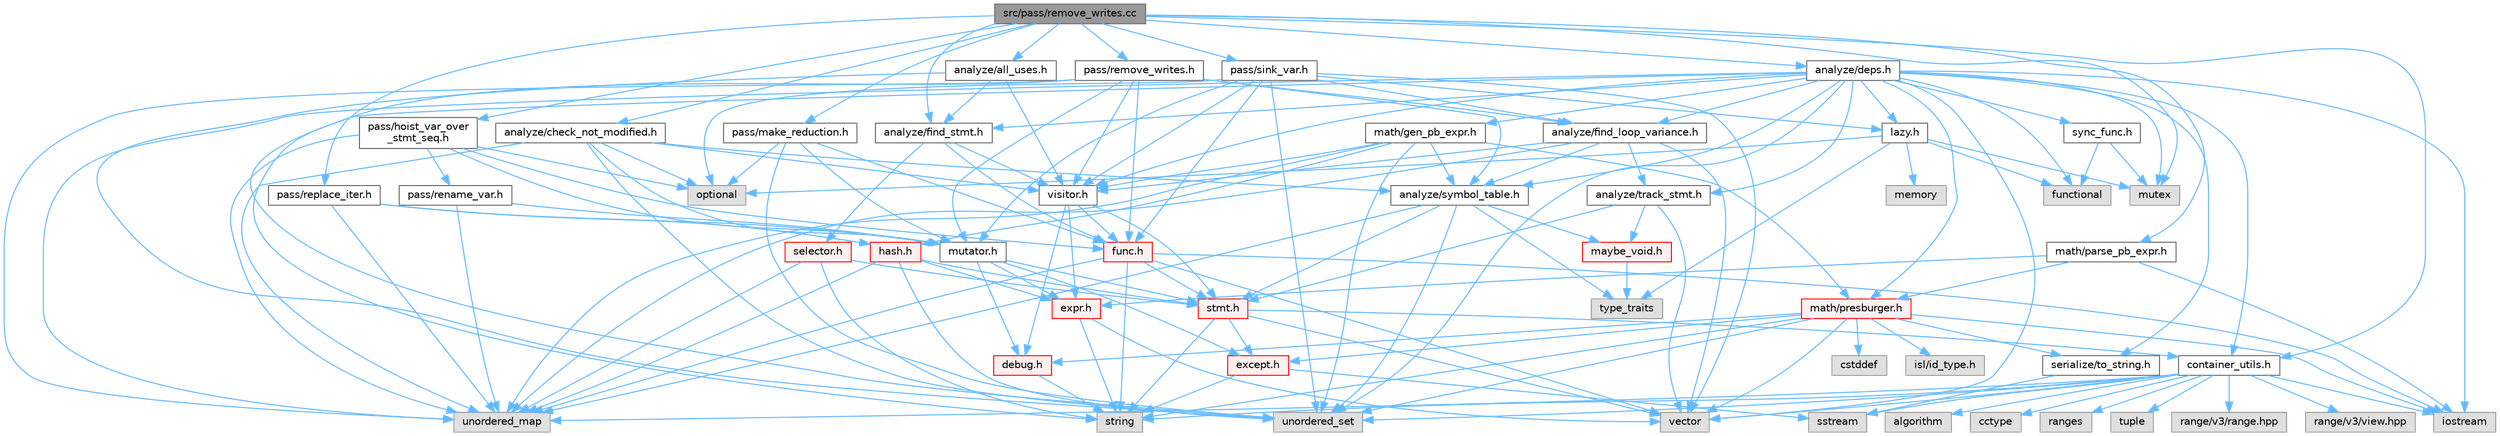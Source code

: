 digraph "src/pass/remove_writes.cc"
{
 // LATEX_PDF_SIZE
  bgcolor="transparent";
  edge [fontname=Helvetica,fontsize=10,labelfontname=Helvetica,labelfontsize=10];
  node [fontname=Helvetica,fontsize=10,shape=box,height=0.2,width=0.4];
  Node1 [label="src/pass/remove_writes.cc",height=0.2,width=0.4,color="gray40", fillcolor="grey60", style="filled", fontcolor="black",tooltip=" "];
  Node1 -> Node2 [color="steelblue1",style="solid"];
  Node2 [label="mutex",height=0.2,width=0.4,color="grey60", fillcolor="#E0E0E0", style="filled",tooltip=" "];
  Node1 -> Node3 [color="steelblue1",style="solid"];
  Node3 [label="analyze/all_uses.h",height=0.2,width=0.4,color="grey40", fillcolor="white", style="filled",URL="$all__uses_8h.html",tooltip=" "];
  Node3 -> Node4 [color="steelblue1",style="solid"];
  Node4 [label="unordered_set",height=0.2,width=0.4,color="grey60", fillcolor="#E0E0E0", style="filled",tooltip=" "];
  Node3 -> Node5 [color="steelblue1",style="solid"];
  Node5 [label="analyze/find_stmt.h",height=0.2,width=0.4,color="grey40", fillcolor="white", style="filled",URL="$find__stmt_8h.html",tooltip=" "];
  Node5 -> Node6 [color="steelblue1",style="solid"];
  Node6 [label="func.h",height=0.2,width=0.4,color="red", fillcolor="#FFF0F0", style="filled",URL="$func_8h.html",tooltip=" "];
  Node6 -> Node7 [color="steelblue1",style="solid"];
  Node7 [label="iostream",height=0.2,width=0.4,color="grey60", fillcolor="#E0E0E0", style="filled",tooltip=" "];
  Node6 -> Node8 [color="steelblue1",style="solid"];
  Node8 [label="string",height=0.2,width=0.4,color="grey60", fillcolor="#E0E0E0", style="filled",tooltip=" "];
  Node6 -> Node9 [color="steelblue1",style="solid"];
  Node9 [label="unordered_map",height=0.2,width=0.4,color="grey60", fillcolor="#E0E0E0", style="filled",tooltip=" "];
  Node6 -> Node11 [color="steelblue1",style="solid"];
  Node11 [label="vector",height=0.2,width=0.4,color="grey60", fillcolor="#E0E0E0", style="filled",tooltip=" "];
  Node6 -> Node50 [color="steelblue1",style="solid"];
  Node50 [label="stmt.h",height=0.2,width=0.4,color="red", fillcolor="#FFF0F0", style="filled",URL="$stmt_8h.html",tooltip=" "];
  Node50 -> Node8 [color="steelblue1",style="solid"];
  Node50 -> Node11 [color="steelblue1",style="solid"];
  Node50 -> Node34 [color="steelblue1",style="solid"];
  Node34 [label="container_utils.h",height=0.2,width=0.4,color="grey40", fillcolor="white", style="filled",URL="$container__utils_8h.html",tooltip=" "];
  Node34 -> Node35 [color="steelblue1",style="solid"];
  Node35 [label="algorithm",height=0.2,width=0.4,color="grey60", fillcolor="#E0E0E0", style="filled",tooltip=" "];
  Node34 -> Node36 [color="steelblue1",style="solid"];
  Node36 [label="cctype",height=0.2,width=0.4,color="grey60", fillcolor="#E0E0E0", style="filled",tooltip=" "];
  Node34 -> Node7 [color="steelblue1",style="solid"];
  Node34 -> Node37 [color="steelblue1",style="solid"];
  Node37 [label="ranges",height=0.2,width=0.4,color="grey60", fillcolor="#E0E0E0", style="filled",tooltip=" "];
  Node34 -> Node28 [color="steelblue1",style="solid"];
  Node28 [label="sstream",height=0.2,width=0.4,color="grey60", fillcolor="#E0E0E0", style="filled",tooltip=" "];
  Node34 -> Node8 [color="steelblue1",style="solid"];
  Node34 -> Node38 [color="steelblue1",style="solid"];
  Node38 [label="tuple",height=0.2,width=0.4,color="grey60", fillcolor="#E0E0E0", style="filled",tooltip=" "];
  Node34 -> Node9 [color="steelblue1",style="solid"];
  Node34 -> Node4 [color="steelblue1",style="solid"];
  Node34 -> Node11 [color="steelblue1",style="solid"];
  Node34 -> Node39 [color="steelblue1",style="solid"];
  Node39 [label="range/v3/range.hpp",height=0.2,width=0.4,color="grey60", fillcolor="#E0E0E0", style="filled",tooltip=" "];
  Node34 -> Node40 [color="steelblue1",style="solid"];
  Node40 [label="range/v3/view.hpp",height=0.2,width=0.4,color="grey60", fillcolor="#E0E0E0", style="filled",tooltip=" "];
  Node50 -> Node27 [color="steelblue1",style="solid"];
  Node27 [label="except.h",height=0.2,width=0.4,color="red", fillcolor="#FFF0F0", style="filled",URL="$except_8h.html",tooltip=" "];
  Node27 -> Node28 [color="steelblue1",style="solid"];
  Node27 -> Node8 [color="steelblue1",style="solid"];
  Node5 -> Node57 [color="steelblue1",style="solid"];
  Node57 [label="selector.h",height=0.2,width=0.4,color="red", fillcolor="#FFF0F0", style="filled",URL="$selector_8h.html",tooltip=" "];
  Node57 -> Node8 [color="steelblue1",style="solid"];
  Node57 -> Node9 [color="steelblue1",style="solid"];
  Node57 -> Node50 [color="steelblue1",style="solid"];
  Node5 -> Node58 [color="steelblue1",style="solid"];
  Node58 [label="visitor.h",height=0.2,width=0.4,color="grey40", fillcolor="white", style="filled",URL="$visitor_8h.html",tooltip=" "];
  Node58 -> Node59 [color="steelblue1",style="solid"];
  Node59 [label="debug.h",height=0.2,width=0.4,color="red", fillcolor="#FFF0F0", style="filled",URL="$debug_8h.html",tooltip=" "];
  Node59 -> Node8 [color="steelblue1",style="solid"];
  Node58 -> Node43 [color="steelblue1",style="solid"];
  Node43 [label="expr.h",height=0.2,width=0.4,color="red", fillcolor="#FFF0F0", style="filled",URL="$expr_8h.html",tooltip=" "];
  Node43 -> Node8 [color="steelblue1",style="solid"];
  Node43 -> Node11 [color="steelblue1",style="solid"];
  Node58 -> Node6 [color="steelblue1",style="solid"];
  Node58 -> Node50 [color="steelblue1",style="solid"];
  Node3 -> Node58 [color="steelblue1",style="solid"];
  Node1 -> Node62 [color="steelblue1",style="solid"];
  Node62 [label="analyze/check_not_modified.h",height=0.2,width=0.4,color="grey40", fillcolor="white", style="filled",URL="$check__not__modified_8h.html",tooltip=" "];
  Node62 -> Node15 [color="steelblue1",style="solid"];
  Node15 [label="optional",height=0.2,width=0.4,color="grey60", fillcolor="#E0E0E0", style="filled",tooltip=" "];
  Node62 -> Node9 [color="steelblue1",style="solid"];
  Node62 -> Node4 [color="steelblue1",style="solid"];
  Node62 -> Node63 [color="steelblue1",style="solid"];
  Node63 [label="analyze/symbol_table.h",height=0.2,width=0.4,color="grey40", fillcolor="white", style="filled",URL="$symbol__table_8h.html",tooltip=" "];
  Node63 -> Node23 [color="steelblue1",style="solid"];
  Node23 [label="type_traits",height=0.2,width=0.4,color="grey60", fillcolor="#E0E0E0", style="filled",tooltip=" "];
  Node63 -> Node9 [color="steelblue1",style="solid"];
  Node63 -> Node4 [color="steelblue1",style="solid"];
  Node63 -> Node64 [color="steelblue1",style="solid"];
  Node64 [label="maybe_void.h",height=0.2,width=0.4,color="red", fillcolor="#FFF0F0", style="filled",URL="$maybe__void_8h.html",tooltip=" "];
  Node64 -> Node23 [color="steelblue1",style="solid"];
  Node63 -> Node50 [color="steelblue1",style="solid"];
  Node62 -> Node65 [color="steelblue1",style="solid"];
  Node65 [label="mutator.h",height=0.2,width=0.4,color="grey40", fillcolor="white", style="filled",URL="$mutator_8h.html",tooltip=" "];
  Node65 -> Node59 [color="steelblue1",style="solid"];
  Node65 -> Node27 [color="steelblue1",style="solid"];
  Node65 -> Node43 [color="steelblue1",style="solid"];
  Node65 -> Node50 [color="steelblue1",style="solid"];
  Node62 -> Node58 [color="steelblue1",style="solid"];
  Node1 -> Node66 [color="steelblue1",style="solid"];
  Node66 [label="analyze/deps.h",height=0.2,width=0.4,color="grey40", fillcolor="white", style="filled",URL="$deps_8h.html",tooltip=" "];
  Node66 -> Node14 [color="steelblue1",style="solid"];
  Node14 [label="functional",height=0.2,width=0.4,color="grey60", fillcolor="#E0E0E0", style="filled",tooltip=" "];
  Node66 -> Node7 [color="steelblue1",style="solid"];
  Node66 -> Node2 [color="steelblue1",style="solid"];
  Node66 -> Node8 [color="steelblue1",style="solid"];
  Node66 -> Node9 [color="steelblue1",style="solid"];
  Node66 -> Node4 [color="steelblue1",style="solid"];
  Node66 -> Node11 [color="steelblue1",style="solid"];
  Node66 -> Node67 [color="steelblue1",style="solid"];
  Node67 [label="analyze/find_loop_variance.h",height=0.2,width=0.4,color="grey40", fillcolor="white", style="filled",URL="$find__loop__variance_8h.html",tooltip=" "];
  Node67 -> Node9 [color="steelblue1",style="solid"];
  Node67 -> Node11 [color="steelblue1",style="solid"];
  Node67 -> Node63 [color="steelblue1",style="solid"];
  Node67 -> Node68 [color="steelblue1",style="solid"];
  Node68 [label="analyze/track_stmt.h",height=0.2,width=0.4,color="grey40", fillcolor="white", style="filled",URL="$track__stmt_8h.html",tooltip=" "];
  Node68 -> Node11 [color="steelblue1",style="solid"];
  Node68 -> Node64 [color="steelblue1",style="solid"];
  Node68 -> Node50 [color="steelblue1",style="solid"];
  Node67 -> Node58 [color="steelblue1",style="solid"];
  Node66 -> Node5 [color="steelblue1",style="solid"];
  Node66 -> Node63 [color="steelblue1",style="solid"];
  Node66 -> Node68 [color="steelblue1",style="solid"];
  Node66 -> Node34 [color="steelblue1",style="solid"];
  Node66 -> Node69 [color="steelblue1",style="solid"];
  Node69 [label="lazy.h",height=0.2,width=0.4,color="grey40", fillcolor="white", style="filled",URL="$lazy_8h.html",tooltip=" "];
  Node69 -> Node14 [color="steelblue1",style="solid"];
  Node69 -> Node22 [color="steelblue1",style="solid"];
  Node22 [label="memory",height=0.2,width=0.4,color="grey60", fillcolor="#E0E0E0", style="filled",tooltip=" "];
  Node69 -> Node2 [color="steelblue1",style="solid"];
  Node69 -> Node15 [color="steelblue1",style="solid"];
  Node69 -> Node23 [color="steelblue1",style="solid"];
  Node66 -> Node70 [color="steelblue1",style="solid"];
  Node70 [label="math/gen_pb_expr.h",height=0.2,width=0.4,color="grey40", fillcolor="white", style="filled",URL="$gen__pb__expr_8h.html",tooltip=" "];
  Node70 -> Node9 [color="steelblue1",style="solid"];
  Node70 -> Node4 [color="steelblue1",style="solid"];
  Node70 -> Node63 [color="steelblue1",style="solid"];
  Node70 -> Node71 [color="steelblue1",style="solid"];
  Node71 [label="hash.h",height=0.2,width=0.4,color="red", fillcolor="#FFF0F0", style="filled",URL="$hash_8h.html",tooltip=" "];
  Node71 -> Node9 [color="steelblue1",style="solid"];
  Node71 -> Node4 [color="steelblue1",style="solid"];
  Node71 -> Node43 [color="steelblue1",style="solid"];
  Node71 -> Node50 [color="steelblue1",style="solid"];
  Node70 -> Node72 [color="steelblue1",style="solid"];
  Node72 [label="math/presburger.h",height=0.2,width=0.4,color="red", fillcolor="#FFF0F0", style="filled",URL="$presburger_8h.html",tooltip=" "];
  Node72 -> Node73 [color="steelblue1",style="solid"];
  Node73 [label="cstddef",height=0.2,width=0.4,color="grey60", fillcolor="#E0E0E0", style="filled",tooltip=" "];
  Node72 -> Node7 [color="steelblue1",style="solid"];
  Node72 -> Node74 [color="steelblue1",style="solid"];
  Node74 [label="isl/id_type.h",height=0.2,width=0.4,color="grey60", fillcolor="#E0E0E0", style="filled",tooltip=" "];
  Node72 -> Node8 [color="steelblue1",style="solid"];
  Node72 -> Node4 [color="steelblue1",style="solid"];
  Node72 -> Node11 [color="steelblue1",style="solid"];
  Node72 -> Node59 [color="steelblue1",style="solid"];
  Node72 -> Node27 [color="steelblue1",style="solid"];
  Node72 -> Node30 [color="steelblue1",style="solid"];
  Node30 [label="serialize/to_string.h",height=0.2,width=0.4,color="grey40", fillcolor="white", style="filled",URL="$to__string_8h.html",tooltip=" "];
  Node30 -> Node28 [color="steelblue1",style="solid"];
  Node70 -> Node58 [color="steelblue1",style="solid"];
  Node66 -> Node72 [color="steelblue1",style="solid"];
  Node66 -> Node30 [color="steelblue1",style="solid"];
  Node66 -> Node89 [color="steelblue1",style="solid"];
  Node89 [label="sync_func.h",height=0.2,width=0.4,color="grey40", fillcolor="white", style="filled",URL="$sync__func_8h.html",tooltip=" "];
  Node89 -> Node14 [color="steelblue1",style="solid"];
  Node89 -> Node2 [color="steelblue1",style="solid"];
  Node66 -> Node58 [color="steelblue1",style="solid"];
  Node1 -> Node5 [color="steelblue1",style="solid"];
  Node1 -> Node34 [color="steelblue1",style="solid"];
  Node1 -> Node90 [color="steelblue1",style="solid"];
  Node90 [label="math/parse_pb_expr.h",height=0.2,width=0.4,color="grey40", fillcolor="white", style="filled",URL="$parse__pb__expr_8h.html",tooltip=" "];
  Node90 -> Node7 [color="steelblue1",style="solid"];
  Node90 -> Node43 [color="steelblue1",style="solid"];
  Node90 -> Node72 [color="steelblue1",style="solid"];
  Node1 -> Node91 [color="steelblue1",style="solid"];
  Node91 [label="pass/hoist_var_over\l_stmt_seq.h",height=0.2,width=0.4,color="grey40", fillcolor="white", style="filled",URL="$hoist__var__over__stmt__seq_8h.html",tooltip=" "];
  Node91 -> Node15 [color="steelblue1",style="solid"];
  Node91 -> Node9 [color="steelblue1",style="solid"];
  Node91 -> Node6 [color="steelblue1",style="solid"];
  Node91 -> Node65 [color="steelblue1",style="solid"];
  Node91 -> Node92 [color="steelblue1",style="solid"];
  Node92 [label="pass/rename_var.h",height=0.2,width=0.4,color="grey40", fillcolor="white", style="filled",URL="$rename__var_8h.html",tooltip=" "];
  Node92 -> Node9 [color="steelblue1",style="solid"];
  Node92 -> Node65 [color="steelblue1",style="solid"];
  Node1 -> Node93 [color="steelblue1",style="solid"];
  Node93 [label="pass/make_reduction.h",height=0.2,width=0.4,color="grey40", fillcolor="white", style="filled",URL="$make__reduction_8h.html",tooltip=" "];
  Node93 -> Node15 [color="steelblue1",style="solid"];
  Node93 -> Node4 [color="steelblue1",style="solid"];
  Node93 -> Node6 [color="steelblue1",style="solid"];
  Node93 -> Node65 [color="steelblue1",style="solid"];
  Node1 -> Node94 [color="steelblue1",style="solid"];
  Node94 [label="pass/remove_writes.h",height=0.2,width=0.4,color="grey40", fillcolor="white", style="filled",URL="$remove__writes_8h.html",tooltip=" "];
  Node94 -> Node9 [color="steelblue1",style="solid"];
  Node94 -> Node4 [color="steelblue1",style="solid"];
  Node94 -> Node67 [color="steelblue1",style="solid"];
  Node94 -> Node63 [color="steelblue1",style="solid"];
  Node94 -> Node6 [color="steelblue1",style="solid"];
  Node94 -> Node65 [color="steelblue1",style="solid"];
  Node94 -> Node58 [color="steelblue1",style="solid"];
  Node1 -> Node95 [color="steelblue1",style="solid"];
  Node95 [label="pass/replace_iter.h",height=0.2,width=0.4,color="grey40", fillcolor="white", style="filled",URL="$replace__iter_8h.html",tooltip=" "];
  Node95 -> Node9 [color="steelblue1",style="solid"];
  Node95 -> Node71 [color="steelblue1",style="solid"];
  Node95 -> Node65 [color="steelblue1",style="solid"];
  Node1 -> Node96 [color="steelblue1",style="solid"];
  Node96 [label="pass/sink_var.h",height=0.2,width=0.4,color="grey40", fillcolor="white", style="filled",URL="$sink__var_8h.html",tooltip=" "];
  Node96 -> Node15 [color="steelblue1",style="solid"];
  Node96 -> Node4 [color="steelblue1",style="solid"];
  Node96 -> Node11 [color="steelblue1",style="solid"];
  Node96 -> Node67 [color="steelblue1",style="solid"];
  Node96 -> Node6 [color="steelblue1",style="solid"];
  Node96 -> Node69 [color="steelblue1",style="solid"];
  Node96 -> Node65 [color="steelblue1",style="solid"];
  Node96 -> Node58 [color="steelblue1",style="solid"];
}

